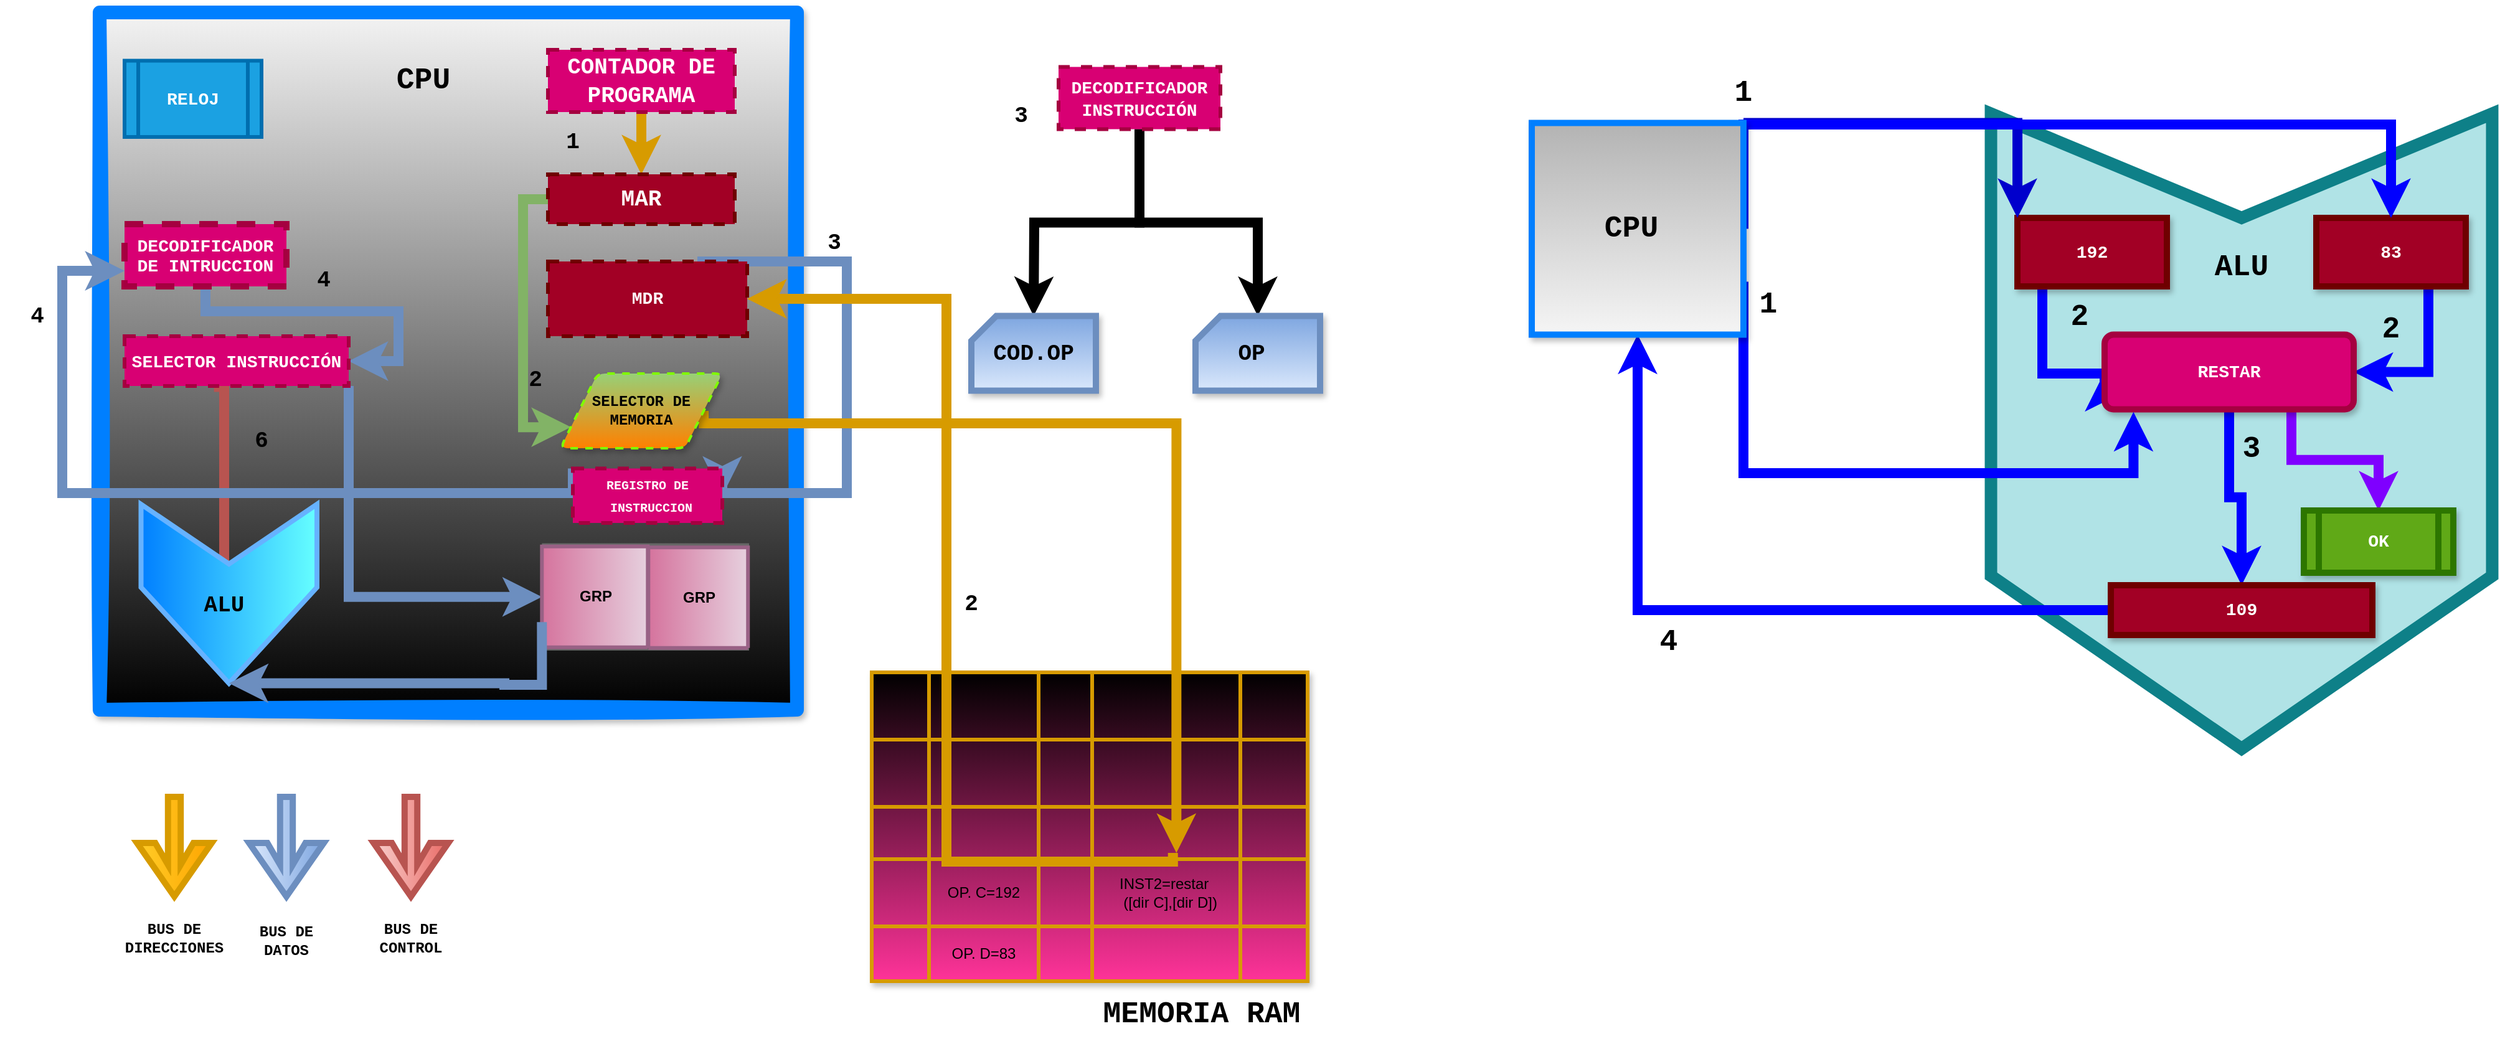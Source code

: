 <mxfile version="20.8.10" type="device"><diagram name="Página-1" id="eSOa-aMUVNULndthw17S"><mxGraphModel dx="1674" dy="1847" grid="1" gridSize="10" guides="1" tooltips="1" connect="1" arrows="1" fold="1" page="1" pageScale="1" pageWidth="827" pageHeight="1169" math="0" shadow="0"><root><mxCell id="0"/><mxCell id="1" parent="0"/><mxCell id="Ky4NB8-9sMwnUa2ichxt-1" value="" style="whiteSpace=wrap;html=1;aspect=fixed;fillColor=#F5F5F5;strokeColor=#007FFF;gradientColor=#000000;strokeWidth=11;gradientDirection=south;shadow=1;sketch=1;curveFitting=1;jiggle=2;" parent="1" vertex="1"><mxGeometry x="310" y="-10" width="560" height="560" as="geometry"/></mxCell><mxCell id="Ky4NB8-9sMwnUa2ichxt-38" value="" style="shape=table;startSize=0;container=1;collapsible=0;childLayout=tableLayout;fillColor=#000000;strokeColor=#d79b00;strokeWidth=3;gradientColor=#FF3399;swimlaneFillColor=none;shadow=1;" parent="1" vertex="1"><mxGeometry x="930" y="520" width="350" height="248" as="geometry"/></mxCell><mxCell id="Ky4NB8-9sMwnUa2ichxt-39" value="" style="shape=tableRow;horizontal=0;startSize=0;swimlaneHead=0;swimlaneBody=0;strokeColor=inherit;top=0;left=0;bottom=0;right=0;collapsible=0;dropTarget=0;fillColor=none;points=[[0,0.5],[1,0.5]];portConstraint=eastwest;" parent="Ky4NB8-9sMwnUa2ichxt-38" vertex="1"><mxGeometry width="350" height="54" as="geometry"/></mxCell><mxCell id="Ky4NB8-9sMwnUa2ichxt-40" value="" style="shape=partialRectangle;html=1;whiteSpace=wrap;connectable=0;strokeColor=inherit;overflow=hidden;fillColor=none;top=0;left=0;bottom=0;right=0;pointerEvents=1;" parent="Ky4NB8-9sMwnUa2ichxt-39" vertex="1"><mxGeometry width="46" height="54" as="geometry"><mxRectangle width="46" height="54" as="alternateBounds"/></mxGeometry></mxCell><mxCell id="Ky4NB8-9sMwnUa2ichxt-41" value="" style="shape=partialRectangle;html=1;whiteSpace=wrap;connectable=0;strokeColor=inherit;overflow=hidden;fillColor=none;top=0;left=0;bottom=0;right=0;pointerEvents=1;" parent="Ky4NB8-9sMwnUa2ichxt-39" vertex="1"><mxGeometry x="46" width="88" height="54" as="geometry"><mxRectangle width="88" height="54" as="alternateBounds"/></mxGeometry></mxCell><mxCell id="Ky4NB8-9sMwnUa2ichxt-42" value="" style="shape=partialRectangle;html=1;whiteSpace=wrap;connectable=0;strokeColor=inherit;overflow=hidden;fillColor=none;top=0;left=0;bottom=0;right=0;pointerEvents=1;" parent="Ky4NB8-9sMwnUa2ichxt-39" vertex="1"><mxGeometry x="134" width="43" height="54" as="geometry"><mxRectangle width="43" height="54" as="alternateBounds"/></mxGeometry></mxCell><mxCell id="Ky4NB8-9sMwnUa2ichxt-43" value="" style="shape=partialRectangle;html=1;whiteSpace=wrap;connectable=0;strokeColor=inherit;overflow=hidden;fillColor=none;top=0;left=0;bottom=0;right=0;pointerEvents=1;" parent="Ky4NB8-9sMwnUa2ichxt-39" vertex="1"><mxGeometry x="177" width="119" height="54" as="geometry"><mxRectangle width="119" height="54" as="alternateBounds"/></mxGeometry></mxCell><mxCell id="Ky4NB8-9sMwnUa2ichxt-44" value="" style="shape=partialRectangle;html=1;whiteSpace=wrap;connectable=0;strokeColor=inherit;overflow=hidden;fillColor=none;top=0;left=0;bottom=0;right=0;pointerEvents=1;" parent="Ky4NB8-9sMwnUa2ichxt-39" vertex="1"><mxGeometry x="296" width="54" height="54" as="geometry"><mxRectangle width="54" height="54" as="alternateBounds"/></mxGeometry></mxCell><mxCell id="Ky4NB8-9sMwnUa2ichxt-45" value="" style="shape=tableRow;horizontal=0;startSize=0;swimlaneHead=0;swimlaneBody=0;strokeColor=inherit;top=0;left=0;bottom=0;right=0;collapsible=0;dropTarget=0;fillColor=none;points=[[0,0.5],[1,0.5]];portConstraint=eastwest;" parent="Ky4NB8-9sMwnUa2ichxt-38" vertex="1"><mxGeometry y="54" width="350" height="54" as="geometry"/></mxCell><mxCell id="Ky4NB8-9sMwnUa2ichxt-46" value="" style="shape=partialRectangle;html=1;whiteSpace=wrap;connectable=0;strokeColor=inherit;overflow=hidden;fillColor=none;top=0;left=0;bottom=0;right=0;pointerEvents=1;" parent="Ky4NB8-9sMwnUa2ichxt-45" vertex="1"><mxGeometry width="46" height="54" as="geometry"><mxRectangle width="46" height="54" as="alternateBounds"/></mxGeometry></mxCell><mxCell id="Ky4NB8-9sMwnUa2ichxt-47" value="" style="shape=partialRectangle;html=1;whiteSpace=wrap;connectable=0;strokeColor=inherit;overflow=hidden;fillColor=none;top=0;left=0;bottom=0;right=0;pointerEvents=1;" parent="Ky4NB8-9sMwnUa2ichxt-45" vertex="1"><mxGeometry x="46" width="88" height="54" as="geometry"><mxRectangle width="88" height="54" as="alternateBounds"/></mxGeometry></mxCell><mxCell id="Ky4NB8-9sMwnUa2ichxt-48" value="" style="shape=partialRectangle;html=1;whiteSpace=wrap;connectable=0;strokeColor=inherit;overflow=hidden;fillColor=none;top=0;left=0;bottom=0;right=0;pointerEvents=1;" parent="Ky4NB8-9sMwnUa2ichxt-45" vertex="1"><mxGeometry x="134" width="43" height="54" as="geometry"><mxRectangle width="43" height="54" as="alternateBounds"/></mxGeometry></mxCell><mxCell id="Ky4NB8-9sMwnUa2ichxt-49" value="" style="shape=partialRectangle;html=1;whiteSpace=wrap;connectable=0;strokeColor=inherit;overflow=hidden;fillColor=none;top=0;left=0;bottom=0;right=0;pointerEvents=1;" parent="Ky4NB8-9sMwnUa2ichxt-45" vertex="1"><mxGeometry x="177" width="119" height="54" as="geometry"><mxRectangle width="119" height="54" as="alternateBounds"/></mxGeometry></mxCell><mxCell id="Ky4NB8-9sMwnUa2ichxt-50" value="" style="shape=partialRectangle;html=1;whiteSpace=wrap;connectable=0;strokeColor=inherit;overflow=hidden;fillColor=none;top=0;left=0;bottom=0;right=0;pointerEvents=1;" parent="Ky4NB8-9sMwnUa2ichxt-45" vertex="1"><mxGeometry x="296" width="54" height="54" as="geometry"><mxRectangle width="54" height="54" as="alternateBounds"/></mxGeometry></mxCell><mxCell id="Ky4NB8-9sMwnUa2ichxt-51" value="" style="shape=tableRow;horizontal=0;startSize=0;swimlaneHead=0;swimlaneBody=0;strokeColor=inherit;top=0;left=0;bottom=0;right=0;collapsible=0;dropTarget=0;fillColor=none;points=[[0,0.5],[1,0.5]];portConstraint=eastwest;" parent="Ky4NB8-9sMwnUa2ichxt-38" vertex="1"><mxGeometry y="108" width="350" height="42" as="geometry"/></mxCell><mxCell id="Ky4NB8-9sMwnUa2ichxt-52" value="" style="shape=partialRectangle;html=1;whiteSpace=wrap;connectable=0;strokeColor=inherit;overflow=hidden;fillColor=none;top=0;left=0;bottom=0;right=0;pointerEvents=1;" parent="Ky4NB8-9sMwnUa2ichxt-51" vertex="1"><mxGeometry width="46" height="42" as="geometry"><mxRectangle width="46" height="42" as="alternateBounds"/></mxGeometry></mxCell><mxCell id="Ky4NB8-9sMwnUa2ichxt-53" value="" style="shape=partialRectangle;html=1;whiteSpace=wrap;connectable=0;strokeColor=inherit;overflow=hidden;fillColor=none;top=0;left=0;bottom=0;right=0;pointerEvents=1;" parent="Ky4NB8-9sMwnUa2ichxt-51" vertex="1"><mxGeometry x="46" width="88" height="42" as="geometry"><mxRectangle width="88" height="42" as="alternateBounds"/></mxGeometry></mxCell><mxCell id="Ky4NB8-9sMwnUa2ichxt-54" value="" style="shape=partialRectangle;html=1;whiteSpace=wrap;connectable=0;strokeColor=inherit;overflow=hidden;fillColor=none;top=0;left=0;bottom=0;right=0;pointerEvents=1;" parent="Ky4NB8-9sMwnUa2ichxt-51" vertex="1"><mxGeometry x="134" width="43" height="42" as="geometry"><mxRectangle width="43" height="42" as="alternateBounds"/></mxGeometry></mxCell><mxCell id="Ky4NB8-9sMwnUa2ichxt-55" value="" style="shape=partialRectangle;html=1;whiteSpace=wrap;connectable=0;strokeColor=inherit;overflow=hidden;fillColor=none;top=0;left=0;bottom=0;right=0;pointerEvents=1;shadow=0;" parent="Ky4NB8-9sMwnUa2ichxt-51" vertex="1"><mxGeometry x="177" width="119" height="42" as="geometry"><mxRectangle width="119" height="42" as="alternateBounds"/></mxGeometry></mxCell><mxCell id="Ky4NB8-9sMwnUa2ichxt-56" value="" style="shape=partialRectangle;html=1;whiteSpace=wrap;connectable=0;strokeColor=inherit;overflow=hidden;fillColor=none;top=0;left=0;bottom=0;right=0;pointerEvents=1;" parent="Ky4NB8-9sMwnUa2ichxt-51" vertex="1"><mxGeometry x="296" width="54" height="42" as="geometry"><mxRectangle width="54" height="42" as="alternateBounds"/></mxGeometry></mxCell><mxCell id="Ky4NB8-9sMwnUa2ichxt-57" value="" style="shape=tableRow;horizontal=0;startSize=0;swimlaneHead=0;swimlaneBody=0;strokeColor=inherit;top=0;left=0;bottom=0;right=0;collapsible=0;dropTarget=0;fillColor=none;points=[[0,0.5],[1,0.5]];portConstraint=eastwest;" parent="Ky4NB8-9sMwnUa2ichxt-38" vertex="1"><mxGeometry y="150" width="350" height="54" as="geometry"/></mxCell><mxCell id="Ky4NB8-9sMwnUa2ichxt-58" value="" style="shape=partialRectangle;html=1;whiteSpace=wrap;connectable=0;strokeColor=inherit;overflow=hidden;fillColor=none;top=0;left=0;bottom=0;right=0;pointerEvents=1;" parent="Ky4NB8-9sMwnUa2ichxt-57" vertex="1"><mxGeometry width="46" height="54" as="geometry"><mxRectangle width="46" height="54" as="alternateBounds"/></mxGeometry></mxCell><mxCell id="Ky4NB8-9sMwnUa2ichxt-59" value="OP. C=192" style="shape=partialRectangle;html=1;whiteSpace=wrap;connectable=0;strokeColor=inherit;overflow=hidden;fillColor=none;top=0;left=0;bottom=0;right=0;pointerEvents=1;" parent="Ky4NB8-9sMwnUa2ichxt-57" vertex="1"><mxGeometry x="46" width="88" height="54" as="geometry"><mxRectangle width="88" height="54" as="alternateBounds"/></mxGeometry></mxCell><mxCell id="Ky4NB8-9sMwnUa2ichxt-60" value="" style="shape=partialRectangle;html=1;whiteSpace=wrap;connectable=0;strokeColor=inherit;overflow=hidden;fillColor=none;top=0;left=0;bottom=0;right=0;pointerEvents=1;" parent="Ky4NB8-9sMwnUa2ichxt-57" vertex="1"><mxGeometry x="134" width="43" height="54" as="geometry"><mxRectangle width="43" height="54" as="alternateBounds"/></mxGeometry></mxCell><mxCell id="Ky4NB8-9sMwnUa2ichxt-61" value="&amp;nbsp; &amp;nbsp; &amp;nbsp; INST2=restar&amp;nbsp; &amp;nbsp; &amp;nbsp; &amp;nbsp; &amp;nbsp; ([dir C],[dir D])" style="shape=partialRectangle;html=1;whiteSpace=wrap;connectable=0;strokeColor=inherit;overflow=hidden;fillColor=none;top=0;left=0;bottom=0;right=0;pointerEvents=1;" parent="Ky4NB8-9sMwnUa2ichxt-57" vertex="1"><mxGeometry x="177" width="119" height="54" as="geometry"><mxRectangle width="119" height="54" as="alternateBounds"/></mxGeometry></mxCell><mxCell id="Ky4NB8-9sMwnUa2ichxt-62" value="" style="shape=partialRectangle;html=1;whiteSpace=wrap;connectable=0;strokeColor=inherit;overflow=hidden;fillColor=none;top=0;left=0;bottom=0;right=0;pointerEvents=1;" parent="Ky4NB8-9sMwnUa2ichxt-57" vertex="1"><mxGeometry x="296" width="54" height="54" as="geometry"><mxRectangle width="54" height="54" as="alternateBounds"/></mxGeometry></mxCell><mxCell id="Ky4NB8-9sMwnUa2ichxt-63" value="" style="shape=tableRow;horizontal=0;startSize=0;swimlaneHead=0;swimlaneBody=0;strokeColor=inherit;top=0;left=0;bottom=0;right=0;collapsible=0;dropTarget=0;fillColor=none;points=[[0,0.5],[1,0.5]];portConstraint=eastwest;" parent="Ky4NB8-9sMwnUa2ichxt-38" vertex="1"><mxGeometry y="204" width="350" height="44" as="geometry"/></mxCell><mxCell id="Ky4NB8-9sMwnUa2ichxt-64" value="" style="shape=partialRectangle;html=1;whiteSpace=wrap;connectable=0;strokeColor=inherit;overflow=hidden;fillColor=none;top=0;left=0;bottom=0;right=0;pointerEvents=1;" parent="Ky4NB8-9sMwnUa2ichxt-63" vertex="1"><mxGeometry width="46" height="44" as="geometry"><mxRectangle width="46" height="44" as="alternateBounds"/></mxGeometry></mxCell><mxCell id="Ky4NB8-9sMwnUa2ichxt-65" value="OP. D=83" style="shape=partialRectangle;html=1;whiteSpace=wrap;connectable=0;strokeColor=inherit;overflow=hidden;fillColor=none;top=0;left=0;bottom=0;right=0;pointerEvents=1;" parent="Ky4NB8-9sMwnUa2ichxt-63" vertex="1"><mxGeometry x="46" width="88" height="44" as="geometry"><mxRectangle width="88" height="44" as="alternateBounds"/></mxGeometry></mxCell><mxCell id="Ky4NB8-9sMwnUa2ichxt-66" value="" style="shape=partialRectangle;html=1;whiteSpace=wrap;connectable=0;strokeColor=inherit;overflow=hidden;fillColor=none;top=0;left=0;bottom=0;right=0;pointerEvents=1;" parent="Ky4NB8-9sMwnUa2ichxt-63" vertex="1"><mxGeometry x="134" width="43" height="44" as="geometry"><mxRectangle width="43" height="44" as="alternateBounds"/></mxGeometry></mxCell><mxCell id="Ky4NB8-9sMwnUa2ichxt-67" value="" style="shape=partialRectangle;html=1;whiteSpace=wrap;connectable=0;strokeColor=inherit;overflow=hidden;fillColor=none;top=0;left=0;bottom=0;right=0;pointerEvents=1;" parent="Ky4NB8-9sMwnUa2ichxt-63" vertex="1"><mxGeometry x="177" width="119" height="44" as="geometry"><mxRectangle width="119" height="44" as="alternateBounds"/></mxGeometry></mxCell><mxCell id="Ky4NB8-9sMwnUa2ichxt-68" value="" style="shape=partialRectangle;html=1;whiteSpace=wrap;connectable=0;strokeColor=inherit;overflow=hidden;fillColor=none;top=0;left=0;bottom=0;right=0;pointerEvents=1;" parent="Ky4NB8-9sMwnUa2ichxt-63" vertex="1"><mxGeometry x="296" width="54" height="44" as="geometry"><mxRectangle width="54" height="44" as="alternateBounds"/></mxGeometry></mxCell><mxCell id="Ky4NB8-9sMwnUa2ichxt-123" style="edgeStyle=orthogonalEdgeStyle;rounded=0;orthogonalLoop=1;jettySize=auto;html=1;exitX=0.5;exitY=1;exitDx=0;exitDy=0;entryX=0.5;entryY=0;entryDx=0;entryDy=0;fontFamily=Courier New;fillColor=#ffcd28;gradientColor=#ffa500;strokeColor=#d79b00;strokeWidth=8;" parent="1" source="Ky4NB8-9sMwnUa2ichxt-69" target="Ky4NB8-9sMwnUa2ichxt-70" edge="1"><mxGeometry relative="1" as="geometry"/></mxCell><mxCell id="Ky4NB8-9sMwnUa2ichxt-69" value="&lt;h2&gt;&lt;font face=&quot;Courier New&quot;&gt;CONTADOR DE PROGRAMA&lt;/font&gt;&lt;/h2&gt;" style="rounded=0;whiteSpace=wrap;html=1;shadow=0;sketch=0;fillColor=#d80073;strokeColor=#A50040;strokeWidth=3;gradientDirection=west;dashed=1;fontColor=#ffffff;" parent="1" vertex="1"><mxGeometry x="670" y="20" width="150" height="50" as="geometry"/></mxCell><mxCell id="Ky4NB8-9sMwnUa2ichxt-124" style="edgeStyle=orthogonalEdgeStyle;rounded=0;orthogonalLoop=1;jettySize=auto;html=1;exitX=0;exitY=0.5;exitDx=0;exitDy=0;entryX=0;entryY=0.75;entryDx=0;entryDy=0;strokeWidth=8;fontFamily=Courier New;fillColor=#d5e8d4;gradientColor=#97d077;strokeColor=#82b366;" parent="1" source="Ky4NB8-9sMwnUa2ichxt-70" target="Ky4NB8-9sMwnUa2ichxt-119" edge="1"><mxGeometry relative="1" as="geometry"><Array as="points"><mxPoint x="650" y="140"/><mxPoint x="650" y="323"/></Array></mxGeometry></mxCell><mxCell id="Ky4NB8-9sMwnUa2ichxt-70" value="&lt;h2&gt;&lt;font face=&quot;Courier New&quot;&gt;MAR&lt;/font&gt;&lt;/h2&gt;" style="rounded=0;whiteSpace=wrap;html=1;shadow=0;sketch=0;fillColor=#a20025;strokeColor=#6F0000;strokeWidth=3;gradientDirection=west;dashed=1;fontColor=#ffffff;" parent="1" vertex="1"><mxGeometry x="670" y="120" width="150" height="40" as="geometry"/></mxCell><mxCell id="Ky4NB8-9sMwnUa2ichxt-131" style="edgeStyle=orthogonalEdgeStyle;rounded=0;orthogonalLoop=1;jettySize=auto;html=1;exitX=0.75;exitY=0;exitDx=0;exitDy=0;entryX=1;entryY=0.5;entryDx=0;entryDy=0;strokeWidth=8;fontFamily=Courier New;fontSize=14;fillColor=#dae8fc;gradientColor=#7ea6e0;strokeColor=#6c8ebf;" parent="1" source="Ky4NB8-9sMwnUa2ichxt-71" target="Ky4NB8-9sMwnUa2ichxt-90" edge="1"><mxGeometry relative="1" as="geometry"><Array as="points"><mxPoint x="910" y="190"/><mxPoint x="910" y="376"/></Array></mxGeometry></mxCell><mxCell id="Ky4NB8-9sMwnUa2ichxt-71" value="&lt;h3 style=&quot;line-height: 70%;&quot;&gt;&lt;span style=&quot;font-size: 14px;&quot;&gt;MDR&lt;/span&gt;&lt;/h3&gt;" style="rounded=0;whiteSpace=wrap;html=1;shadow=0;sketch=0;fillColor=#a20025;strokeColor=#6F0000;strokeWidth=3;fontFamily=Courier New;fontStyle=1;gradientDirection=west;dashed=1;fontColor=#ffffff;" parent="1" vertex="1"><mxGeometry x="670" y="190" width="160" height="60" as="geometry"/></mxCell><mxCell id="Ky4NB8-9sMwnUa2ichxt-147" style="edgeStyle=orthogonalEdgeStyle;rounded=0;orthogonalLoop=1;jettySize=auto;html=1;exitX=0.5;exitY=1;exitDx=0;exitDy=0;entryX=1;entryY=0.5;entryDx=0;entryDy=0;strokeWidth=8;fontFamily=Courier New;fontSize=18;fillColor=#dae8fc;gradientColor=#7ea6e0;strokeColor=#6c8ebf;" parent="1" source="Ky4NB8-9sMwnUa2ichxt-72" target="Ky4NB8-9sMwnUa2ichxt-73" edge="1"><mxGeometry relative="1" as="geometry"><Array as="points"><mxPoint x="395" y="230"/><mxPoint x="550" y="230"/><mxPoint x="550" y="270"/></Array></mxGeometry></mxCell><mxCell id="Ky4NB8-9sMwnUa2ichxt-72" value="&lt;h3 style=&quot;line-height: 0%;&quot;&gt;&lt;font face=&quot;Courier New&quot;&gt;DECODIFICADOR&lt;/font&gt;&lt;/h3&gt;&lt;h3 style=&quot;line-height: 0%;&quot;&gt;&lt;font face=&quot;Courier New&quot;&gt;DE INTRUCCION&lt;/font&gt;&lt;/h3&gt;" style="rounded=0;whiteSpace=wrap;html=1;shadow=0;sketch=0;fillColor=#d80073;strokeColor=#A50040;strokeWidth=5;gradientDirection=west;dashed=1;fontColor=#ffffff;" parent="1" vertex="1"><mxGeometry x="330" y="160" width="130" height="50" as="geometry"/></mxCell><mxCell id="Ky4NB8-9sMwnUa2ichxt-158" style="edgeStyle=orthogonalEdgeStyle;rounded=0;orthogonalLoop=1;jettySize=auto;html=1;exitX=0.399;exitY=1.018;exitDx=0;exitDy=0;strokeWidth=8;fontFamily=Courier New;fontSize=18;fillColor=#f8cecc;gradientColor=#ea6b66;strokeColor=#b85450;exitPerimeter=0;entryX=0;entryY=0.5;entryDx=47.92;entryDy=0;entryPerimeter=0;" parent="1" source="Ky4NB8-9sMwnUa2ichxt-73" target="Ky4NB8-9sMwnUa2ichxt-98" edge="1"><mxGeometry relative="1" as="geometry"><mxPoint x="410" y="410" as="targetPoint"/><Array as="points"><mxPoint x="410" y="291"/><mxPoint x="410" y="433"/></Array></mxGeometry></mxCell><mxCell id="KkfaFcqiGCU0EMlpm89A-5" style="edgeStyle=orthogonalEdgeStyle;rounded=0;orthogonalLoop=1;jettySize=auto;html=1;exitX=1;exitY=1;exitDx=0;exitDy=0;entryX=0.5;entryY=1;entryDx=0;entryDy=0;strokeColor=#6C8EBF;fontSize=18;strokeWidth=8;" parent="1" source="Ky4NB8-9sMwnUa2ichxt-73" target="Ky4NB8-9sMwnUa2ichxt-75" edge="1"><mxGeometry relative="1" as="geometry"/></mxCell><mxCell id="Ky4NB8-9sMwnUa2ichxt-73" value="&lt;h3&gt;&lt;font face=&quot;Courier New&quot;&gt;SELECTOR INSTRUCCIÓN&lt;/font&gt;&lt;/h3&gt;" style="rounded=0;whiteSpace=wrap;html=1;shadow=0;sketch=0;fillColor=#d80073;strokeColor=#A50040;strokeWidth=3;gradientDirection=west;dashed=1;fontColor=#ffffff;" parent="1" vertex="1"><mxGeometry x="330" y="250" width="180" height="40" as="geometry"/></mxCell><mxCell id="Ky4NB8-9sMwnUa2ichxt-89" value="&lt;h3&gt;&lt;font face=&quot;Courier New&quot;&gt;RELOJ&lt;/font&gt;&lt;/h3&gt;" style="shape=process;whiteSpace=wrap;html=1;backgroundOutline=1;rounded=0;shadow=0;sketch=0;strokeWidth=3;fillColor=#1ba1e2;strokeColor=#006EAF;fontColor=#ffffff;" parent="1" vertex="1"><mxGeometry x="330" y="28.75" width="110" height="61.25" as="geometry"/></mxCell><mxCell id="Ky4NB8-9sMwnUa2ichxt-154" style="edgeStyle=orthogonalEdgeStyle;rounded=0;orthogonalLoop=1;jettySize=auto;html=1;exitX=0;exitY=0;exitDx=0;exitDy=0;entryX=0;entryY=0.75;entryDx=0;entryDy=0;strokeWidth=8;fontFamily=Courier New;fontSize=18;fillColor=#dae8fc;gradientColor=#7ea6e0;strokeColor=#6C8EBF;" parent="1" source="Ky4NB8-9sMwnUa2ichxt-90" target="Ky4NB8-9sMwnUa2ichxt-72" edge="1"><mxGeometry relative="1" as="geometry"><Array as="points"><mxPoint x="690" y="376"/><mxPoint x="280" y="376"/><mxPoint x="280" y="198"/></Array></mxGeometry></mxCell><mxCell id="Ky4NB8-9sMwnUa2ichxt-90" value="&lt;h3 style=&quot;line-height: 10%;&quot;&gt;&lt;font face=&quot;Courier New&quot;&gt;&lt;span style=&quot;font-size: 10px;&quot;&gt;REGISTRO DE&lt;/span&gt;&lt;/font&gt;&lt;/h3&gt;&lt;h3 style=&quot;line-height: 10%;&quot;&gt;&lt;font face=&quot;Courier New&quot;&gt;&lt;span style=&quot;font-size: 10px;&quot;&gt;&amp;nbsp;INSTRUCCION&lt;/span&gt;&lt;/font&gt;&lt;/h3&gt;" style="rounded=0;whiteSpace=wrap;html=1;shadow=0;sketch=0;strokeWidth=3;fillColor=#d80073;strokeColor=#A50040;gradientDirection=west;dashed=1;fontColor=#ffffff;" parent="1" vertex="1"><mxGeometry x="690" y="356.25" width="120" height="43.75" as="geometry"/></mxCell><mxCell id="Ky4NB8-9sMwnUa2ichxt-92" value="" style="group" parent="1" vertex="1" connectable="0"><mxGeometry x="690" y="429.69" width="160" height="80.63" as="geometry"/></mxCell><mxCell id="Ky4NB8-9sMwnUa2ichxt-91" value="" style="rounded=0;whiteSpace=wrap;html=1;shadow=0;sketch=0;strokeWidth=3;fillColor=#f5f5f5;gradientColor=#b3b3b3;strokeColor=#666666;" parent="Ky4NB8-9sMwnUa2ichxt-92" vertex="1"><mxGeometry x="-23.333" y="-11.875" width="163.333" height="83.125" as="geometry"/></mxCell><mxCell id="Ky4NB8-9sMwnUa2ichxt-79" value="GRP" style="swimlane;childLayout=stackLayout;resizeParent=1;resizeParentMax=0;horizontal=0;startSize=81;horizontalStack=0;html=1;shadow=0;sketch=0;rotation=90;fillColor=#e6d0de;gradientColor=#d5739d;strokeColor=#996185;strokeWidth=3;" parent="Ky4NB8-9sMwnUa2ichxt-92" vertex="1"><mxGeometry x="60.32" y="-9.69" width="80.63" height="80" as="geometry"/></mxCell><mxCell id="Ky4NB8-9sMwnUa2ichxt-75" value="GRP" style="swimlane;childLayout=stackLayout;resizeParent=1;resizeParentMax=0;horizontal=0;startSize=81;horizontalStack=0;html=1;shadow=0;sketch=0;rotation=90;fillColor=#e6d0de;gradientColor=#d5739d;strokeColor=#996185;strokeWidth=3;" parent="Ky4NB8-9sMwnUa2ichxt-92" vertex="1"><mxGeometry x="-22.82" y="-12.82" width="80.95" height="85" as="geometry"/></mxCell><mxCell id="Ky4NB8-9sMwnUa2ichxt-128" style="edgeStyle=orthogonalEdgeStyle;rounded=0;orthogonalLoop=1;jettySize=auto;html=1;entryX=1;entryY=0.5;entryDx=0;entryDy=0;strokeWidth=8;fontFamily=Courier New;fillColor=#ffcd28;gradientColor=#ffa500;strokeColor=#d79b00;exitX=0.691;exitY=-0.093;exitDx=0;exitDy=0;exitPerimeter=0;" parent="1" source="Ky4NB8-9sMwnUa2ichxt-57" target="Ky4NB8-9sMwnUa2ichxt-71" edge="1"><mxGeometry relative="1" as="geometry"><mxPoint x="1050" y="370" as="sourcePoint"/><Array as="points"><mxPoint x="1172" y="672"/><mxPoint x="990" y="672"/><mxPoint x="990" y="220"/></Array></mxGeometry></mxCell><mxCell id="Ky4NB8-9sMwnUa2ichxt-94" value="&lt;h1&gt;MEMORIA RAM&lt;/h1&gt;" style="text;strokeColor=none;align=center;fillColor=none;html=1;verticalAlign=middle;whiteSpace=wrap;rounded=0;fontFamily=Courier New;" parent="1" vertex="1"><mxGeometry x="1110" y="780" width="170" height="30" as="geometry"/></mxCell><mxCell id="Ky4NB8-9sMwnUa2ichxt-95" value="&lt;h1&gt;CPU&lt;/h1&gt;" style="text;strokeColor=none;align=center;fillColor=none;html=1;verticalAlign=middle;whiteSpace=wrap;rounded=0;fontFamily=Courier New;" parent="1" vertex="1"><mxGeometry x="540" y="30" width="60" height="30" as="geometry"/></mxCell><mxCell id="Ky4NB8-9sMwnUa2ichxt-98" value="" style="html=1;shadow=0;dashed=0;align=center;verticalAlign=middle;shape=mxgraph.arrows2.arrow;dy=0;dx=77.08;notch=47.92;rounded=0;sketch=0;strokeColor=#66B2FF;strokeWidth=4;fontFamily=Courier New;fillColor=#007FFF;gradientColor=#66FFFF;gradientDirection=north;rotation=90;" parent="1" vertex="1"><mxGeometry x="342" y="386.25" width="143.75" height="141.25" as="geometry"/></mxCell><mxCell id="Ky4NB8-9sMwnUa2ichxt-99" value="&lt;h2&gt;ALU&lt;/h2&gt;" style="text;strokeColor=none;align=center;fillColor=none;html=1;verticalAlign=middle;whiteSpace=wrap;rounded=0;fontFamily=Courier New;" parent="1" vertex="1"><mxGeometry x="380" y="451.25" width="60" height="30" as="geometry"/></mxCell><mxCell id="Ky4NB8-9sMwnUa2ichxt-100" value="" style="html=1;shadow=0;dashed=0;align=center;verticalAlign=middle;shape=mxgraph.arrows2.arrow;dy=0;dx=138.71;notch=83.7;rounded=0;labelBackgroundColor=none;sketch=0;strokeColor=#0e8088;strokeWidth=10;fontFamily=Courier New;fillColor=#b0e3e6;gradientDirection=north;rotation=90;" parent="1" vertex="1"><mxGeometry x="1775" y="125" width="510" height="402.5" as="geometry"/></mxCell><mxCell id="Ky4NB8-9sMwnUa2ichxt-167" style="edgeStyle=orthogonalEdgeStyle;rounded=0;orthogonalLoop=1;jettySize=auto;html=1;entryX=0;entryY=0.5;entryDx=0;entryDy=0;strokeWidth=8;fontFamily=Courier New;fontSize=24;fillColor=#e6d0de;gradientColor=#d5739d;strokeColor=#0000FF;" parent="1" source="Ky4NB8-9sMwnUa2ichxt-101" target="Ky4NB8-9sMwnUa2ichxt-103" edge="1"><mxGeometry relative="1" as="geometry"><Array as="points"><mxPoint x="1870" y="280"/></Array></mxGeometry></mxCell><mxCell id="Ky4NB8-9sMwnUa2ichxt-101" value="&lt;h3&gt;192&lt;/h3&gt;" style="rounded=0;whiteSpace=wrap;html=1;shadow=1;labelBackgroundColor=none;sketch=0;strokeColor=#6F0000;strokeWidth=5;fontFamily=Courier New;fillColor=#a20025;gradientDirection=north;fontColor=#ffffff;" parent="1" vertex="1"><mxGeometry x="1850" y="155" width="120" height="55" as="geometry"/></mxCell><mxCell id="Ky4NB8-9sMwnUa2ichxt-168" style="edgeStyle=orthogonalEdgeStyle;rounded=0;orthogonalLoop=1;jettySize=auto;html=1;exitX=0.75;exitY=1;exitDx=0;exitDy=0;entryX=1;entryY=0.5;entryDx=0;entryDy=0;strokeWidth=8;fontFamily=Courier New;fontSize=24;fillColor=#e6d0de;gradientColor=#d5739d;strokeColor=#0000FF;" parent="1" source="Ky4NB8-9sMwnUa2ichxt-102" target="Ky4NB8-9sMwnUa2ichxt-103" edge="1"><mxGeometry relative="1" as="geometry"/></mxCell><mxCell id="Ky4NB8-9sMwnUa2ichxt-102" value="&lt;h3&gt;83&lt;/h3&gt;" style="rounded=0;whiteSpace=wrap;html=1;shadow=1;labelBackgroundColor=none;sketch=0;strokeColor=#6F0000;strokeWidth=5;fontFamily=Courier New;fillColor=#a20025;gradientDirection=north;fontColor=#ffffff;" parent="1" vertex="1"><mxGeometry x="2090" y="155" width="120" height="55" as="geometry"/></mxCell><mxCell id="Ky4NB8-9sMwnUa2ichxt-176" style="edgeStyle=orthogonalEdgeStyle;rounded=0;orthogonalLoop=1;jettySize=auto;html=1;exitX=0.5;exitY=1;exitDx=0;exitDy=0;entryX=0.5;entryY=0;entryDx=0;entryDy=0;strokeWidth=8;fontFamily=Courier New;fontSize=24;fillColor=#e6d0de;gradientColor=#d5739d;strokeColor=#0000FF;" parent="1" source="Ky4NB8-9sMwnUa2ichxt-103" target="Ky4NB8-9sMwnUa2ichxt-104" edge="1"><mxGeometry relative="1" as="geometry"/></mxCell><mxCell id="Ky4NB8-9sMwnUa2ichxt-177" style="edgeStyle=orthogonalEdgeStyle;rounded=0;orthogonalLoop=1;jettySize=auto;html=1;exitX=0.75;exitY=1;exitDx=0;exitDy=0;entryX=0.5;entryY=0;entryDx=0;entryDy=0;strokeWidth=8;fontFamily=Courier New;fontSize=24;fillColor=#e6d0de;gradientColor=#d5739d;strokeColor=#7F00FF;" parent="1" source="Ky4NB8-9sMwnUa2ichxt-103" target="Ky4NB8-9sMwnUa2ichxt-105" edge="1"><mxGeometry relative="1" as="geometry"/></mxCell><mxCell id="Ky4NB8-9sMwnUa2ichxt-103" value="&lt;h3&gt;RESTAR&lt;/h3&gt;" style="rounded=1;whiteSpace=wrap;html=1;shadow=1;labelBackgroundColor=none;sketch=0;strokeColor=#A50040;strokeWidth=5;fontFamily=Courier New;fillColor=#d80073;gradientDirection=north;arcSize=12;fontColor=#ffffff;" parent="1" vertex="1"><mxGeometry x="1920" y="248.75" width="200" height="60" as="geometry"/></mxCell><mxCell id="Ky4NB8-9sMwnUa2ichxt-169" style="edgeStyle=orthogonalEdgeStyle;rounded=0;orthogonalLoop=1;jettySize=auto;html=1;exitX=0;exitY=0.5;exitDx=0;exitDy=0;entryX=0.5;entryY=1;entryDx=0;entryDy=0;strokeWidth=8;fontFamily=Courier New;fontSize=24;fillColor=#e6d0de;gradientColor=#d5739d;strokeColor=#0000FF;" parent="1" source="Ky4NB8-9sMwnUa2ichxt-104" target="Ky4NB8-9sMwnUa2ichxt-162" edge="1"><mxGeometry relative="1" as="geometry"/></mxCell><mxCell id="Ky4NB8-9sMwnUa2ichxt-104" value="&lt;h3&gt;109&lt;/h3&gt;" style="rounded=0;whiteSpace=wrap;html=1;shadow=1;labelBackgroundColor=none;sketch=0;strokeColor=#6F0000;strokeWidth=5;fontFamily=Courier New;fillColor=#a20025;gradientDirection=north;fontColor=#ffffff;" parent="1" vertex="1"><mxGeometry x="1925" y="450" width="210" height="40" as="geometry"/></mxCell><mxCell id="Ky4NB8-9sMwnUa2ichxt-105" value="&lt;h3&gt;OK&lt;/h3&gt;" style="shape=process;whiteSpace=wrap;html=1;backgroundOutline=1;rounded=0;shadow=1;labelBackgroundColor=none;sketch=0;strokeColor=#2D7600;strokeWidth=5;fontFamily=Courier New;fillColor=#60a917;gradientDirection=north;fontColor=#ffffff;" parent="1" vertex="1"><mxGeometry x="2080" y="390" width="120" height="50" as="geometry"/></mxCell><mxCell id="Ky4NB8-9sMwnUa2ichxt-107" value="&lt;h1&gt;ALU&lt;/h1&gt;" style="text;strokeColor=none;align=center;fillColor=none;html=1;verticalAlign=middle;whiteSpace=wrap;rounded=0;fontFamily=Courier New;" parent="1" vertex="1"><mxGeometry x="2000" y="180" width="60" height="30" as="geometry"/></mxCell><mxCell id="Ky4NB8-9sMwnUa2ichxt-126" style="edgeStyle=orthogonalEdgeStyle;rounded=0;orthogonalLoop=1;jettySize=auto;html=1;strokeWidth=8;fontFamily=Courier New;fillColor=#ffcd28;gradientColor=#ffa500;strokeColor=#d79b00;exitX=1;exitY=0.5;exitDx=0;exitDy=0;entryX=0.699;entryY=-0.093;entryDx=0;entryDy=0;entryPerimeter=0;" parent="1" source="Ky4NB8-9sMwnUa2ichxt-119" target="Ky4NB8-9sMwnUa2ichxt-57" edge="1"><mxGeometry relative="1" as="geometry"><mxPoint x="1040" y="310" as="sourcePoint"/><mxPoint x="1010" y="510" as="targetPoint"/><Array as="points"><mxPoint x="795" y="320"/><mxPoint x="1175" y="320"/></Array></mxGeometry></mxCell><mxCell id="Ky4NB8-9sMwnUa2ichxt-119" value="&lt;b&gt;SELECTOR DE MEMORIA&lt;/b&gt;" style="shape=parallelogram;html=1;strokeWidth=2;perimeter=parallelogramPerimeter;whiteSpace=wrap;rounded=1;arcSize=12;size=0.23;shadow=1;labelBackgroundColor=none;sketch=0;strokeColor=#80FF00;fontFamily=Courier New;fillColor=#FF8000;gradientColor=#97d077;gradientDirection=north;dashed=1;" parent="1" vertex="1"><mxGeometry x="680" y="280" width="130" height="60" as="geometry"/></mxCell><mxCell id="Ky4NB8-9sMwnUa2ichxt-125" value="" style="group" parent="1" vertex="1" connectable="0"><mxGeometry x="340" y="620" width="250" height="131.25" as="geometry"/></mxCell><mxCell id="Ky4NB8-9sMwnUa2ichxt-109" value="" style="html=1;shadow=0;dashed=0;align=center;verticalAlign=middle;shape=mxgraph.arrows2.sharpArrow2;dy1=0.83;dx1=25.5;dx2=43;dy3=0.49;dx3=43;notch=0;rounded=0;labelBackgroundColor=none;sketch=0;strokeColor=#6c8ebf;strokeWidth=5;fontFamily=Courier New;fillColor=#dae8fc;gradientColor=#7ea6e0;gradientDirection=north;rotation=90;" parent="Ky4NB8-9sMwnUa2ichxt-125" vertex="1"><mxGeometry x="80" y="10" width="80" height="60" as="geometry"/></mxCell><mxCell id="Ky4NB8-9sMwnUa2ichxt-110" value="" style="html=1;shadow=0;dashed=0;align=center;verticalAlign=middle;shape=mxgraph.arrows2.sharpArrow2;dy1=0.83;dx1=25.5;dx2=43;dy3=0.49;dx3=43;notch=0;rounded=0;labelBackgroundColor=none;sketch=0;strokeColor=#d79b00;strokeWidth=5;fontFamily=Courier New;fillColor=#ffcd28;gradientColor=#ffa500;gradientDirection=north;rotation=90;" parent="Ky4NB8-9sMwnUa2ichxt-125" vertex="1"><mxGeometry x="-10" y="10" width="80" height="60" as="geometry"/></mxCell><mxCell id="Ky4NB8-9sMwnUa2ichxt-111" value="" style="html=1;shadow=0;dashed=0;align=center;verticalAlign=middle;shape=mxgraph.arrows2.sharpArrow2;dy1=0.83;dx1=25.5;dx2=43;dy3=0.49;dx3=43;notch=0;rounded=0;labelBackgroundColor=none;sketch=0;strokeColor=#b85450;strokeWidth=5;fontFamily=Courier New;fillColor=#f8cecc;gradientColor=#ea6b66;gradientDirection=north;rotation=90;" parent="Ky4NB8-9sMwnUa2ichxt-125" vertex="1"><mxGeometry x="180" y="10" width="80" height="60" as="geometry"/></mxCell><mxCell id="Ky4NB8-9sMwnUa2ichxt-114" value="BUS DE DIRECCIONES" style="text;strokeColor=none;align=center;fillColor=none;html=1;verticalAlign=middle;whiteSpace=wrap;rounded=0;fontFamily=Courier New;fontStyle=1" parent="Ky4NB8-9sMwnUa2ichxt-125" vertex="1"><mxGeometry y="98.75" width="60" height="30" as="geometry"/></mxCell><mxCell id="Ky4NB8-9sMwnUa2ichxt-115" value="&lt;b&gt;BUS DE DATOS&lt;/b&gt;" style="text;strokeColor=none;align=center;fillColor=none;html=1;verticalAlign=middle;whiteSpace=wrap;rounded=0;fontFamily=Courier New;" parent="Ky4NB8-9sMwnUa2ichxt-125" vertex="1"><mxGeometry x="90" y="101.25" width="60" height="30" as="geometry"/></mxCell><mxCell id="Ky4NB8-9sMwnUa2ichxt-117" value="&lt;b&gt;BUS DE CONTROL&lt;/b&gt;" style="text;strokeColor=none;align=center;fillColor=none;html=1;verticalAlign=middle;whiteSpace=wrap;rounded=0;fontFamily=Courier New;" parent="Ky4NB8-9sMwnUa2ichxt-125" vertex="1"><mxGeometry x="190" y="98.75" width="60" height="30" as="geometry"/></mxCell><mxCell id="Ky4NB8-9sMwnUa2ichxt-132" value="&lt;span style=&quot;font-size: 18px;&quot;&gt;&lt;b&gt;3&lt;/b&gt;&lt;/span&gt;" style="text;strokeColor=none;align=center;fillColor=none;html=1;verticalAlign=middle;whiteSpace=wrap;rounded=0;fontSize=14;fontFamily=Courier New;" parent="1" vertex="1"><mxGeometry x="870" y="160" width="60" height="30" as="geometry"/></mxCell><mxCell id="Ky4NB8-9sMwnUa2ichxt-138" value="&lt;b&gt;4&lt;/b&gt;" style="text;strokeColor=none;align=center;fillColor=none;html=1;verticalAlign=middle;whiteSpace=wrap;rounded=0;fontSize=18;fontFamily=Courier New;" parent="1" vertex="1"><mxGeometry x="230" y="218.75" width="60" height="30" as="geometry"/></mxCell><mxCell id="Ky4NB8-9sMwnUa2ichxt-142" value="" style="edgeStyle=orthogonalEdgeStyle;rounded=0;orthogonalLoop=1;jettySize=auto;html=1;strokeWidth=8;fontFamily=Courier New;fontSize=18;" parent="1" source="Ky4NB8-9sMwnUa2ichxt-139" target="Ky4NB8-9sMwnUa2ichxt-141" edge="1"><mxGeometry relative="1" as="geometry"/></mxCell><mxCell id="Ky4NB8-9sMwnUa2ichxt-143" style="edgeStyle=orthogonalEdgeStyle;rounded=0;orthogonalLoop=1;jettySize=auto;html=1;exitX=0.5;exitY=1;exitDx=0;exitDy=0;entryX=0.5;entryY=0;entryDx=0;entryDy=0;entryPerimeter=0;strokeWidth=8;fontFamily=Courier New;fontSize=18;" parent="1" source="Ky4NB8-9sMwnUa2ichxt-139" edge="1"><mxGeometry relative="1" as="geometry"><mxPoint x="1060" y="233.75" as="targetPoint"/></mxGeometry></mxCell><mxCell id="Ky4NB8-9sMwnUa2ichxt-139" value="&lt;h3&gt;&lt;font face=&quot;Courier New&quot;&gt;DECODIFICADOR INSTRUCCIÓN&lt;/font&gt;&lt;/h3&gt;" style="rounded=0;whiteSpace=wrap;html=1;shadow=0;sketch=0;fillColor=#d80073;strokeColor=#A50040;strokeWidth=3;gradientDirection=west;dashed=1;fontColor=#ffffff;" parent="1" vertex="1"><mxGeometry x="1080" y="33.75" width="130" height="50" as="geometry"/></mxCell><mxCell id="Ky4NB8-9sMwnUa2ichxt-140" value="&lt;p style=&quot;line-height: 0%;&quot;&gt;&lt;br&gt;&lt;/p&gt;" style="verticalLabelPosition=bottom;verticalAlign=top;html=1;shape=card;whiteSpace=wrap;size=20;arcSize=12;rounded=0;shadow=1;labelBackgroundColor=none;sketch=0;strokeColor=#6c8ebf;strokeWidth=5;fontFamily=Courier New;fontSize=18;fillColor=#dae8fc;gradientColor=#7ea6e0;gradientDirection=north;" parent="1" vertex="1"><mxGeometry x="1010" y="233.75" width="100" height="60" as="geometry"/></mxCell><mxCell id="Ky4NB8-9sMwnUa2ichxt-141" value="" style="verticalLabelPosition=bottom;verticalAlign=top;html=1;shape=card;whiteSpace=wrap;size=20;arcSize=12;rounded=0;shadow=1;labelBackgroundColor=none;sketch=0;strokeColor=#6c8ebf;strokeWidth=5;fontFamily=Courier New;fontSize=18;fillColor=#dae8fc;gradientColor=#7ea6e0;gradientDirection=north;" parent="1" vertex="1"><mxGeometry x="1190" y="233.75" width="100" height="60" as="geometry"/></mxCell><mxCell id="Ky4NB8-9sMwnUa2ichxt-144" value="&lt;b&gt;COD.OP&lt;/b&gt;" style="text;strokeColor=none;align=center;fillColor=none;html=1;verticalAlign=middle;whiteSpace=wrap;rounded=0;fontSize=18;fontFamily=Courier New;" parent="1" vertex="1"><mxGeometry x="1030" y="248.75" width="60" height="30" as="geometry"/></mxCell><mxCell id="Ky4NB8-9sMwnUa2ichxt-146" value="&lt;b&gt;OP&lt;/b&gt;" style="text;strokeColor=none;align=center;fillColor=none;html=1;verticalAlign=middle;whiteSpace=wrap;rounded=0;fontSize=18;fontFamily=Courier New;" parent="1" vertex="1"><mxGeometry x="1190" y="248.75" width="90" height="30" as="geometry"/></mxCell><mxCell id="Ky4NB8-9sMwnUa2ichxt-148" value="&lt;b&gt;&lt;font style=&quot;font-size: 18px;&quot;&gt;3&lt;/font&gt;&lt;/b&gt;" style="text;strokeColor=none;align=center;fillColor=none;html=1;verticalAlign=middle;whiteSpace=wrap;rounded=0;fontSize=14;fontFamily=Courier New;" parent="1" vertex="1"><mxGeometry x="1020" y="57.5" width="60" height="30" as="geometry"/></mxCell><mxCell id="Ky4NB8-9sMwnUa2ichxt-149" value="&lt;b&gt;4&lt;/b&gt;" style="text;strokeColor=none;align=center;fillColor=none;html=1;verticalAlign=middle;whiteSpace=wrap;rounded=0;fontSize=18;fontFamily=Courier New;" parent="1" vertex="1"><mxGeometry x="460" y="190" width="60" height="30" as="geometry"/></mxCell><mxCell id="Ky4NB8-9sMwnUa2ichxt-150" value="&lt;b&gt;2&lt;/b&gt;" style="text;strokeColor=none;align=center;fillColor=none;html=1;verticalAlign=middle;whiteSpace=wrap;rounded=0;fontSize=18;fontFamily=Courier New;" parent="1" vertex="1"><mxGeometry x="630" y="270" width="60" height="30" as="geometry"/></mxCell><mxCell id="Ky4NB8-9sMwnUa2ichxt-156" value="&lt;b&gt;1&lt;/b&gt;" style="text;strokeColor=none;align=center;fillColor=none;html=1;verticalAlign=middle;whiteSpace=wrap;rounded=0;fontSize=18;fontFamily=Courier New;" parent="1" vertex="1"><mxGeometry x="660" y="78.75" width="60" height="30" as="geometry"/></mxCell><mxCell id="Ky4NB8-9sMwnUa2ichxt-157" value="&lt;b&gt;2&lt;/b&gt;" style="text;strokeColor=none;align=center;fillColor=none;html=1;verticalAlign=middle;whiteSpace=wrap;rounded=0;fontSize=18;fontFamily=Courier New;" parent="1" vertex="1"><mxGeometry x="980" y="450" width="60" height="30" as="geometry"/></mxCell><mxCell id="Ky4NB8-9sMwnUa2ichxt-159" value="&lt;b&gt;6&lt;/b&gt;" style="text;strokeColor=none;align=center;fillColor=none;html=1;verticalAlign=middle;whiteSpace=wrap;rounded=0;fontSize=18;fontFamily=Courier New;" parent="1" vertex="1"><mxGeometry x="410" y="318.75" width="60" height="30" as="geometry"/></mxCell><mxCell id="Ky4NB8-9sMwnUa2ichxt-165" style="edgeStyle=orthogonalEdgeStyle;rounded=0;orthogonalLoop=1;jettySize=auto;html=1;exitX=1;exitY=0;exitDx=0;exitDy=0;entryX=0;entryY=0;entryDx=0;entryDy=0;strokeWidth=8;fontFamily=Courier New;fontSize=24;fillColor=#e6d0de;gradientColor=#d5739d;strokeColor=#0000CC;" parent="1" source="Ky4NB8-9sMwnUa2ichxt-162" target="Ky4NB8-9sMwnUa2ichxt-101" edge="1"><mxGeometry relative="1" as="geometry"><Array as="points"><mxPoint x="1850" y="79"/></Array></mxGeometry></mxCell><mxCell id="Ky4NB8-9sMwnUa2ichxt-166" style="edgeStyle=orthogonalEdgeStyle;rounded=0;orthogonalLoop=1;jettySize=auto;html=1;exitX=1;exitY=0.5;exitDx=0;exitDy=0;entryX=0.5;entryY=0;entryDx=0;entryDy=0;strokeWidth=8;fontFamily=Courier New;fontSize=24;fillColor=#e6d0de;gradientColor=#d5739d;strokeColor=#0000FF;" parent="1" source="Ky4NB8-9sMwnUa2ichxt-162" target="Ky4NB8-9sMwnUa2ichxt-102" edge="1"><mxGeometry relative="1" as="geometry"><Array as="points"><mxPoint x="1630" y="80"/><mxPoint x="2150" y="80"/></Array></mxGeometry></mxCell><mxCell id="Ky4NB8-9sMwnUa2ichxt-170" style="edgeStyle=orthogonalEdgeStyle;rounded=0;orthogonalLoop=1;jettySize=auto;html=1;exitX=1;exitY=0.75;exitDx=0;exitDy=0;entryX=0.116;entryY=1.036;entryDx=0;entryDy=0;strokeWidth=8;fontFamily=Courier New;fontSize=24;fillColor=#e6d0de;gradientColor=#d5739d;strokeColor=#0000FF;entryPerimeter=0;" parent="1" source="Ky4NB8-9sMwnUa2ichxt-162" target="Ky4NB8-9sMwnUa2ichxt-103" edge="1"><mxGeometry relative="1" as="geometry"><Array as="points"><mxPoint x="1630" y="360"/><mxPoint x="1943" y="360"/></Array></mxGeometry></mxCell><mxCell id="Ky4NB8-9sMwnUa2ichxt-162" value="" style="whiteSpace=wrap;html=1;aspect=fixed;rounded=0;shadow=1;labelBackgroundColor=none;sketch=0;strokeWidth=5;fontFamily=Courier New;fontSize=18;gradientDirection=north;fillColor=#f5f5f5;gradientColor=#b3b3b3;strokeColor=#007FFF;" parent="1" vertex="1"><mxGeometry x="1460" y="78.75" width="170" height="170" as="geometry"/></mxCell><mxCell id="Ky4NB8-9sMwnUa2ichxt-163" value="&lt;b&gt;&lt;font style=&quot;font-size: 24px;&quot;&gt;CPU&lt;/font&gt;&lt;/b&gt;" style="text;strokeColor=none;align=center;fillColor=none;html=1;verticalAlign=middle;whiteSpace=wrap;rounded=0;fontSize=18;fontFamily=Courier New;" parent="1" vertex="1"><mxGeometry x="1510" y="148.75" width="60" height="30" as="geometry"/></mxCell><mxCell id="Ky4NB8-9sMwnUa2ichxt-171" value="&lt;b&gt;1&lt;/b&gt;" style="text;strokeColor=none;align=center;fillColor=none;html=1;verticalAlign=middle;whiteSpace=wrap;rounded=0;fontSize=24;fontFamily=Courier New;" parent="1" vertex="1"><mxGeometry x="1600" y="40" width="60" height="30" as="geometry"/></mxCell><mxCell id="Ky4NB8-9sMwnUa2ichxt-172" value="&lt;b&gt;1&lt;/b&gt;" style="text;strokeColor=none;align=center;fillColor=none;html=1;verticalAlign=middle;whiteSpace=wrap;rounded=0;fontSize=24;fontFamily=Courier New;" parent="1" vertex="1"><mxGeometry x="1620" y="210" width="60" height="30" as="geometry"/></mxCell><mxCell id="Ky4NB8-9sMwnUa2ichxt-173" value="&lt;b&gt;2&lt;/b&gt;" style="text;strokeColor=none;align=center;fillColor=none;html=1;verticalAlign=middle;whiteSpace=wrap;rounded=0;fontSize=24;fontFamily=Courier New;" parent="1" vertex="1"><mxGeometry x="1870" y="220" width="60" height="30" as="geometry"/></mxCell><mxCell id="Ky4NB8-9sMwnUa2ichxt-174" value="&lt;b&gt;2&lt;/b&gt;" style="text;strokeColor=none;align=center;fillColor=none;html=1;verticalAlign=middle;whiteSpace=wrap;rounded=0;fontSize=24;fontFamily=Courier New;" parent="1" vertex="1"><mxGeometry x="2120" y="230" width="60" height="30" as="geometry"/></mxCell><mxCell id="Ky4NB8-9sMwnUa2ichxt-178" value="&lt;b&gt;3&lt;/b&gt;" style="text;strokeColor=none;align=center;fillColor=none;html=1;verticalAlign=middle;whiteSpace=wrap;rounded=0;fontSize=24;fontFamily=Courier New;" parent="1" vertex="1"><mxGeometry x="2008" y="326.25" width="60" height="30" as="geometry"/></mxCell><mxCell id="Ky4NB8-9sMwnUa2ichxt-179" value="&lt;b&gt;4&lt;/b&gt;" style="text;strokeColor=none;align=center;fillColor=none;html=1;verticalAlign=middle;whiteSpace=wrap;rounded=0;fontSize=24;fontFamily=Courier New;" parent="1" vertex="1"><mxGeometry x="1540" y="481.25" width="60" height="30" as="geometry"/></mxCell><mxCell id="KkfaFcqiGCU0EMlpm89A-6" style="edgeStyle=orthogonalEdgeStyle;rounded=0;orthogonalLoop=1;jettySize=auto;html=1;exitX=0.75;exitY=1;exitDx=0;exitDy=0;entryX=1;entryY=0.5;entryDx=0;entryDy=0;entryPerimeter=0;strokeColor=#6C8EBF;strokeWidth=8;fontSize=18;" parent="1" source="Ky4NB8-9sMwnUa2ichxt-75" target="Ky4NB8-9sMwnUa2ichxt-98" edge="1"><mxGeometry relative="1" as="geometry"><Array as="points"><mxPoint x="635" y="530"/></Array></mxGeometry></mxCell></root></mxGraphModel></diagram></mxfile>